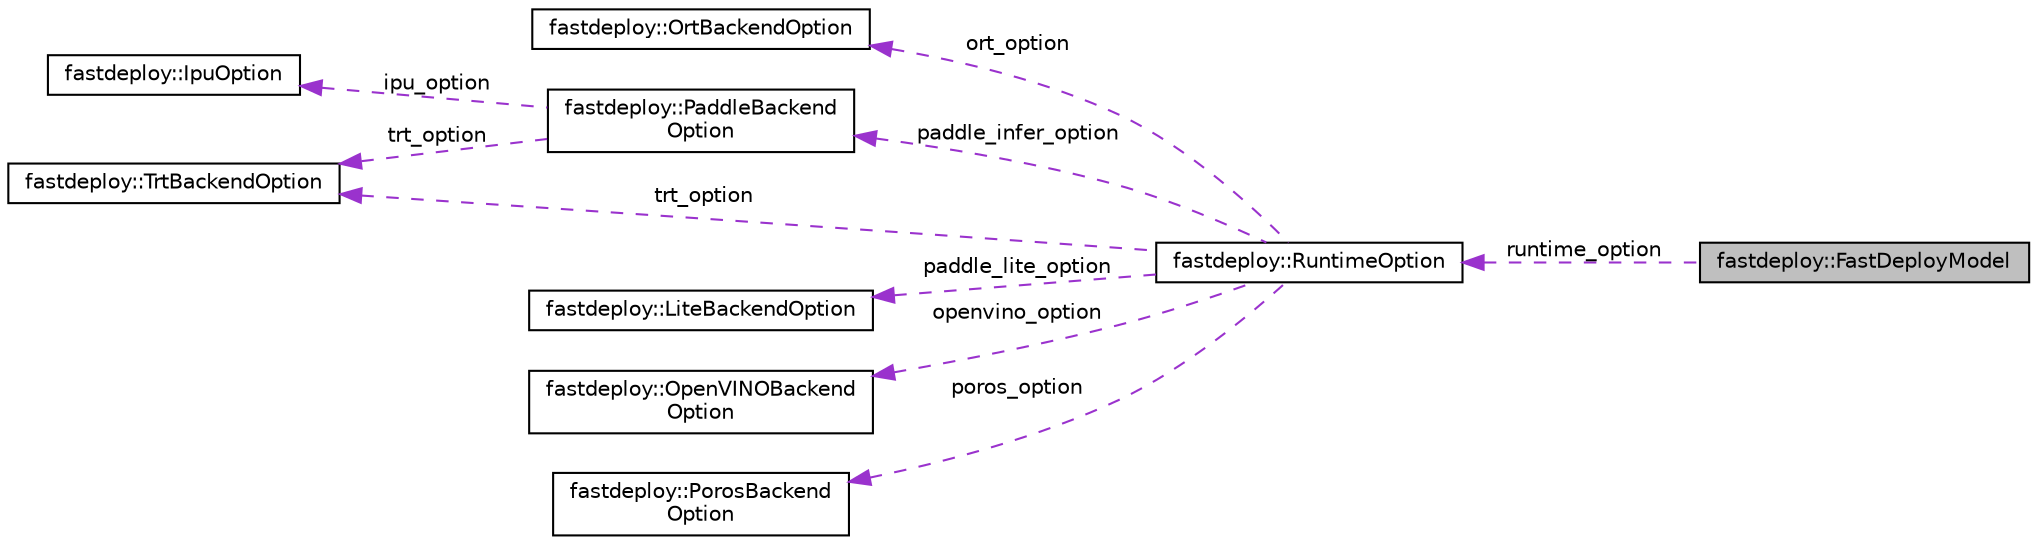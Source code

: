 digraph "fastdeploy::FastDeployModel"
{
  edge [fontname="Helvetica",fontsize="10",labelfontname="Helvetica",labelfontsize="10"];
  node [fontname="Helvetica",fontsize="10",shape=record];
  rankdir="LR";
  Node1 [label="fastdeploy::FastDeployModel",height=0.2,width=0.4,color="black", fillcolor="grey75", style="filled" fontcolor="black"];
  Node2 -> Node1 [dir="back",color="darkorchid3",fontsize="10",style="dashed",label=" runtime_option" ,fontname="Helvetica"];
  Node2 [label="fastdeploy::RuntimeOption",height=0.2,width=0.4,color="black", fillcolor="white", style="filled",URL="$structfastdeploy_1_1RuntimeOption.html",tooltip="Option object used when create a new Runtime object. "];
  Node3 -> Node2 [dir="back",color="darkorchid3",fontsize="10",style="dashed",label=" ort_option" ,fontname="Helvetica"];
  Node3 [label="fastdeploy::OrtBackendOption",height=0.2,width=0.4,color="black", fillcolor="white", style="filled",URL="$structfastdeploy_1_1OrtBackendOption.html",tooltip="Option object to configure ONNX Runtime backend. "];
  Node4 -> Node2 [dir="back",color="darkorchid3",fontsize="10",style="dashed",label=" paddle_infer_option" ,fontname="Helvetica"];
  Node4 [label="fastdeploy::PaddleBackend\lOption",height=0.2,width=0.4,color="black", fillcolor="white", style="filled",URL="$structfastdeploy_1_1PaddleBackendOption.html",tooltip="Option object to configure Paddle Inference backend. "];
  Node5 -> Node4 [dir="back",color="darkorchid3",fontsize="10",style="dashed",label=" ipu_option" ,fontname="Helvetica"];
  Node5 [label="fastdeploy::IpuOption",height=0.2,width=0.4,color="black", fillcolor="white", style="filled",URL="$structfastdeploy_1_1IpuOption.html",tooltip="Option object to configure GraphCore IPU. "];
  Node6 -> Node4 [dir="back",color="darkorchid3",fontsize="10",style="dashed",label=" trt_option" ,fontname="Helvetica"];
  Node6 [label="fastdeploy::TrtBackendOption",height=0.2,width=0.4,color="black", fillcolor="white", style="filled",URL="$structfastdeploy_1_1TrtBackendOption.html",tooltip="Option object to configure TensorRT backend. "];
  Node7 -> Node2 [dir="back",color="darkorchid3",fontsize="10",style="dashed",label=" paddle_lite_option" ,fontname="Helvetica"];
  Node7 [label="fastdeploy::LiteBackendOption",height=0.2,width=0.4,color="black", fillcolor="white", style="filled",URL="$structfastdeploy_1_1LiteBackendOption.html",tooltip="Option object to configure Paddle Lite backend. "];
  Node8 -> Node2 [dir="back",color="darkorchid3",fontsize="10",style="dashed",label=" openvino_option" ,fontname="Helvetica"];
  Node8 [label="fastdeploy::OpenVINOBackend\lOption",height=0.2,width=0.4,color="black", fillcolor="white", style="filled",URL="$structfastdeploy_1_1OpenVINOBackendOption.html",tooltip="Option object to configure OpenVINO backend. "];
  Node9 -> Node2 [dir="back",color="darkorchid3",fontsize="10",style="dashed",label=" poros_option" ,fontname="Helvetica"];
  Node9 [label="fastdeploy::PorosBackend\lOption",height=0.2,width=0.4,color="black", fillcolor="white", style="filled",URL="$structfastdeploy_1_1PorosBackendOption.html",tooltip="Option object to configure Poros backend. "];
  Node6 -> Node2 [dir="back",color="darkorchid3",fontsize="10",style="dashed",label=" trt_option" ,fontname="Helvetica"];
}
